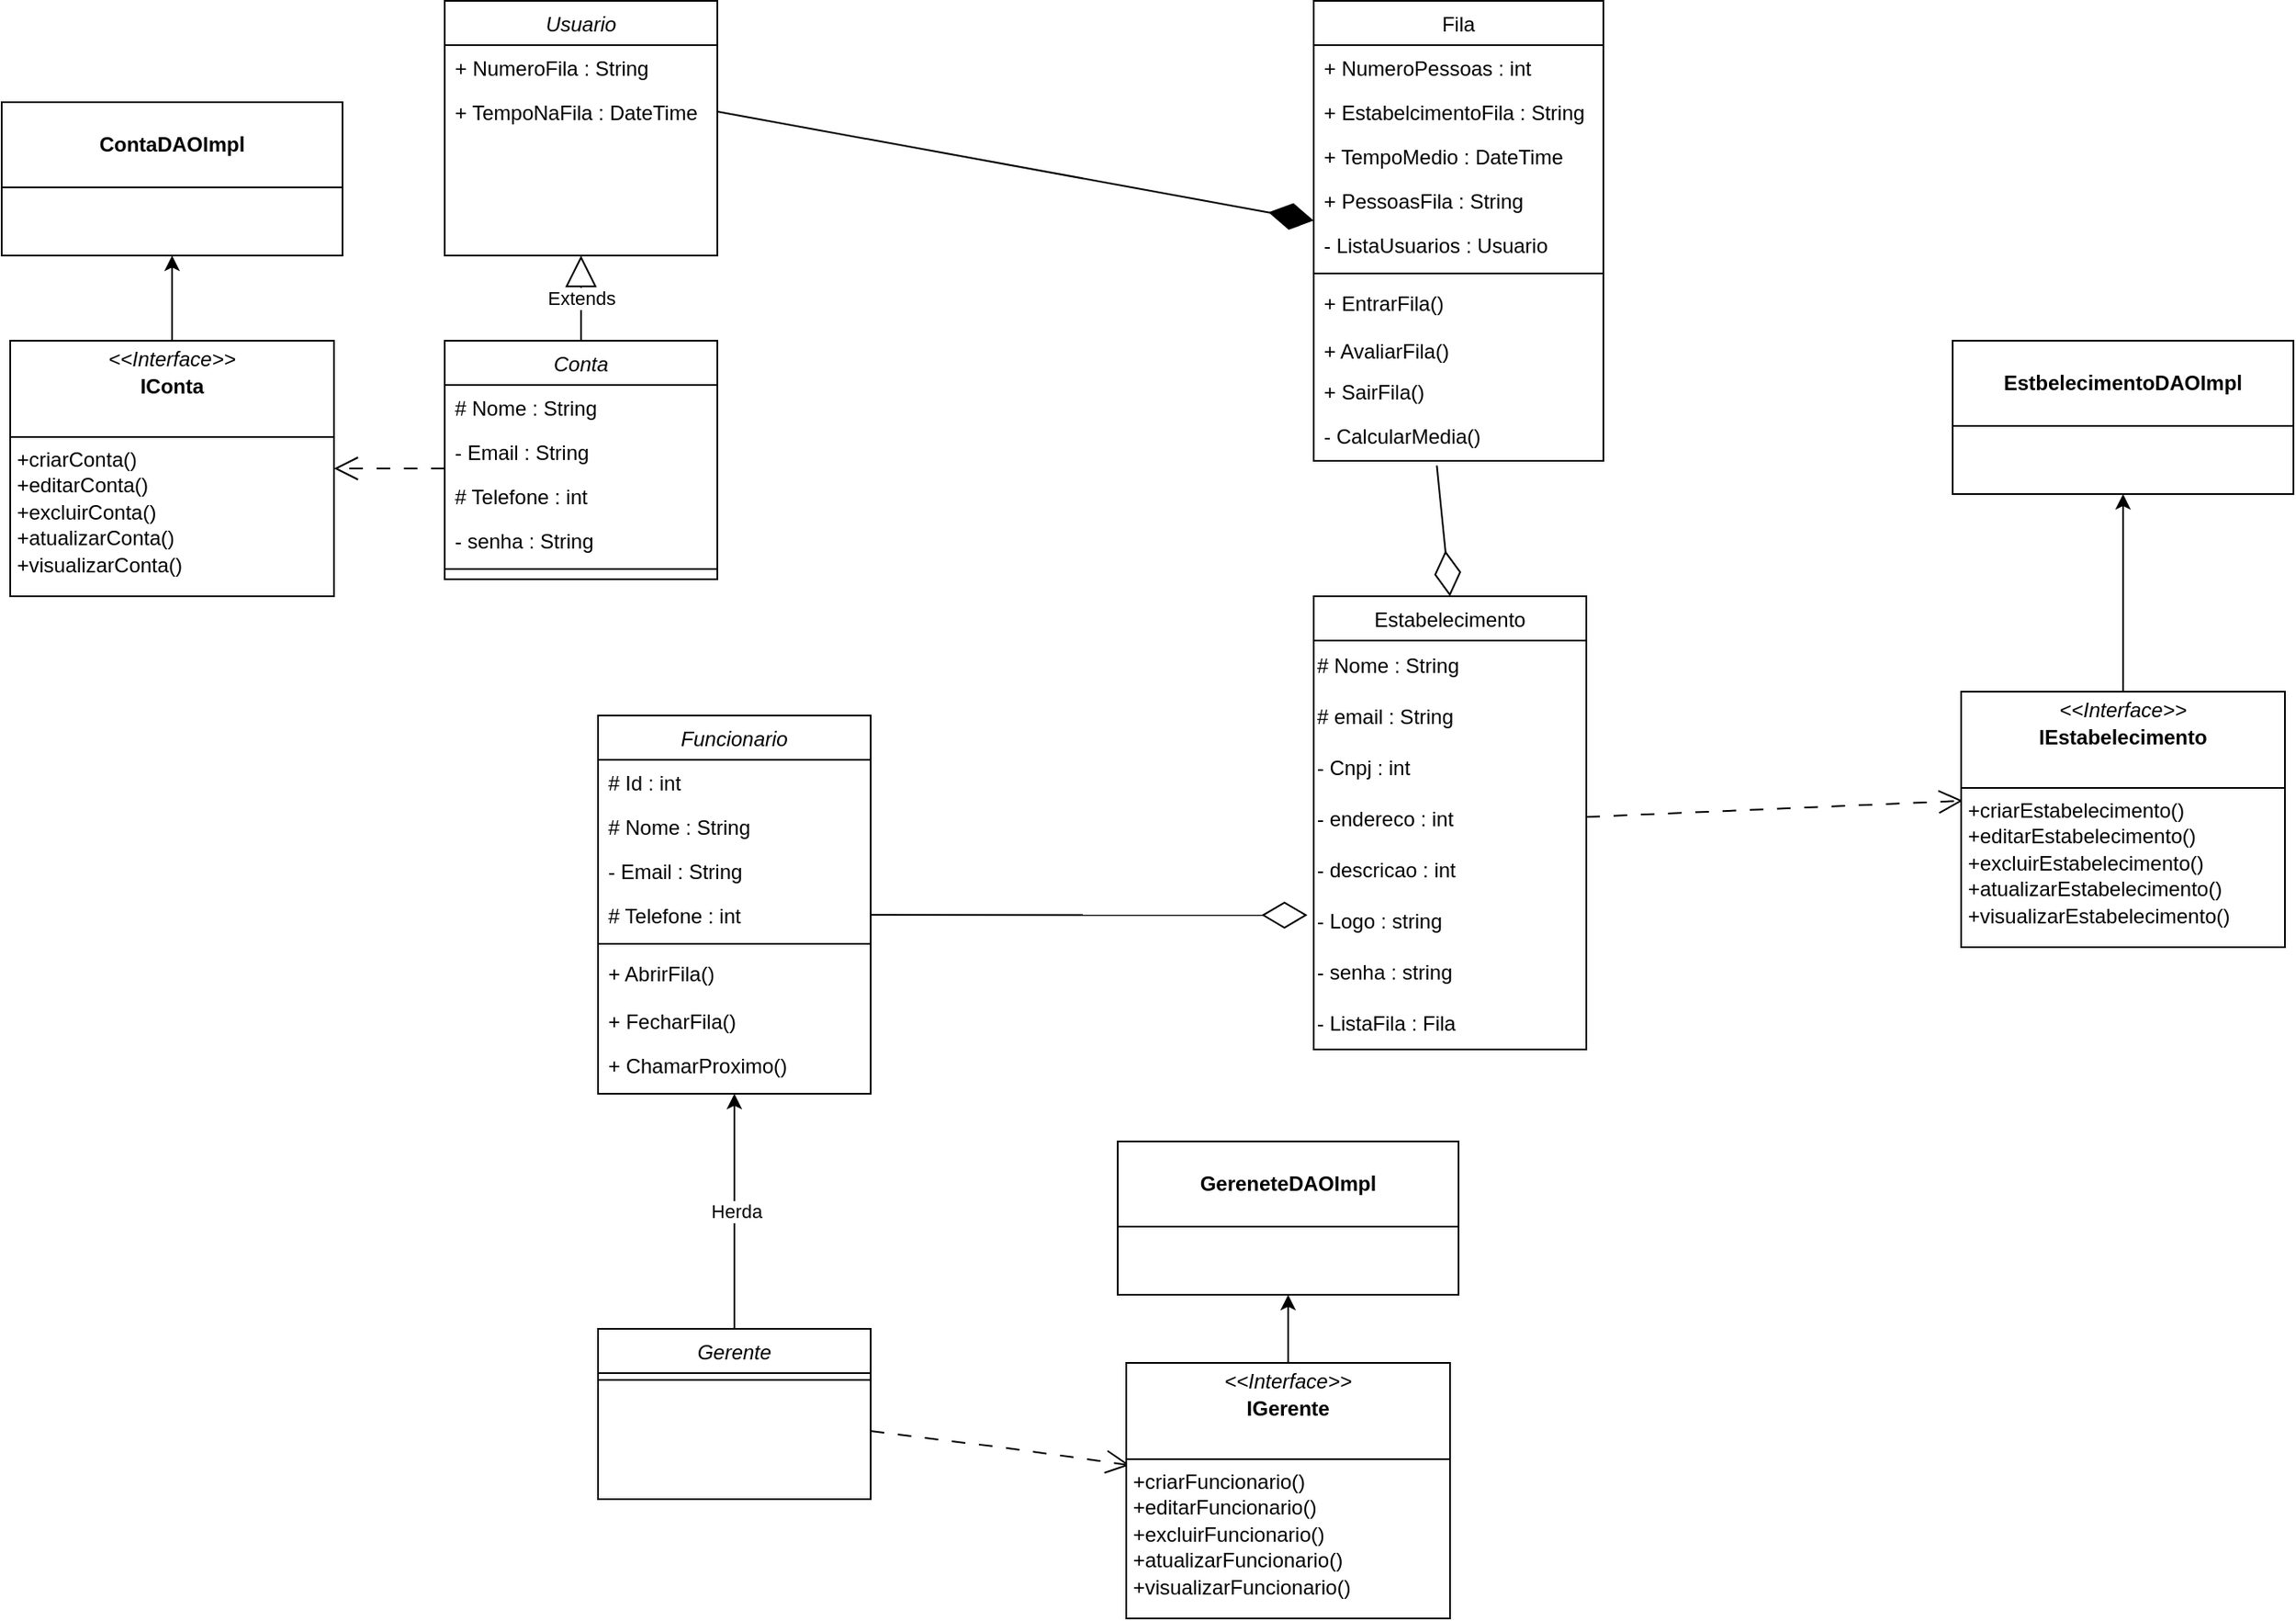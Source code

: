 <mxfile version="24.7.10">
  <diagram id="C5RBs43oDa-KdzZeNtuy" name="Page-1">
    <mxGraphModel dx="2534" dy="434" grid="1" gridSize="10" guides="1" tooltips="1" connect="1" arrows="1" fold="1" page="1" pageScale="1" pageWidth="1654" pageHeight="2336" math="0" shadow="0">
      <root>
        <mxCell id="WIyWlLk6GJQsqaUBKTNV-0" />
        <mxCell id="WIyWlLk6GJQsqaUBKTNV-1" parent="WIyWlLk6GJQsqaUBKTNV-0" />
        <mxCell id="zkfFHV4jXpPFQw0GAbJ--0" value="Usuario" style="swimlane;fontStyle=2;align=center;verticalAlign=top;childLayout=stackLayout;horizontal=1;startSize=26;horizontalStack=0;resizeParent=1;resizeLast=0;collapsible=1;marginBottom=0;rounded=0;shadow=0;strokeWidth=1;" parent="WIyWlLk6GJQsqaUBKTNV-1" vertex="1">
          <mxGeometry x="40" y="50.5" width="160" height="149.5" as="geometry">
            <mxRectangle x="230" y="140" width="160" height="26" as="alternateBounds" />
          </mxGeometry>
        </mxCell>
        <mxCell id="zkfFHV4jXpPFQw0GAbJ--3" value="+ NumeroFila : String" style="text;align=left;verticalAlign=top;spacingLeft=4;spacingRight=4;overflow=hidden;rotatable=0;points=[[0,0.5],[1,0.5]];portConstraint=eastwest;rounded=0;shadow=0;html=0;" parent="zkfFHV4jXpPFQw0GAbJ--0" vertex="1">
          <mxGeometry y="26" width="160" height="26" as="geometry" />
        </mxCell>
        <mxCell id="OesuPlGBDJVTXgy9u66--10" value="+ TempoNaFila : DateTime" style="text;align=left;verticalAlign=top;spacingLeft=4;spacingRight=4;overflow=hidden;rotatable=0;points=[[0,0.5],[1,0.5]];portConstraint=eastwest;rounded=0;shadow=0;html=0;" vertex="1" parent="zkfFHV4jXpPFQw0GAbJ--0">
          <mxGeometry y="52" width="160" height="26" as="geometry" />
        </mxCell>
        <mxCell id="zkfFHV4jXpPFQw0GAbJ--13" value="Estabelecimento" style="swimlane;fontStyle=0;align=center;verticalAlign=top;childLayout=stackLayout;horizontal=1;startSize=26;horizontalStack=0;resizeParent=1;resizeLast=0;collapsible=1;marginBottom=0;rounded=0;shadow=0;strokeWidth=1;" parent="WIyWlLk6GJQsqaUBKTNV-1" vertex="1">
          <mxGeometry x="550" y="400" width="160" height="266" as="geometry">
            <mxRectangle x="460" y="428" width="170" height="26" as="alternateBounds" />
          </mxGeometry>
        </mxCell>
        <mxCell id="OxZJfz9U__2TdvTZLfFU-8" value="# Nome : String" style="text;html=1;align=left;verticalAlign=middle;resizable=0;points=[];autosize=1;strokeColor=none;fillColor=none;" parent="zkfFHV4jXpPFQw0GAbJ--13" vertex="1">
          <mxGeometry y="26" width="160" height="30" as="geometry" />
        </mxCell>
        <mxCell id="OesuPlGBDJVTXgy9u66--11" value="# email : String" style="text;html=1;align=left;verticalAlign=middle;resizable=0;points=[];autosize=1;strokeColor=none;fillColor=none;" vertex="1" parent="zkfFHV4jXpPFQw0GAbJ--13">
          <mxGeometry y="56" width="160" height="30" as="geometry" />
        </mxCell>
        <mxCell id="OxZJfz9U__2TdvTZLfFU-9" value="- Cnpj : int&amp;nbsp;" style="text;html=1;align=left;verticalAlign=middle;resizable=0;points=[];autosize=1;strokeColor=none;fillColor=none;" parent="zkfFHV4jXpPFQw0GAbJ--13" vertex="1">
          <mxGeometry y="86" width="160" height="30" as="geometry" />
        </mxCell>
        <mxCell id="OesuPlGBDJVTXgy9u66--12" value="- endereco : int&amp;nbsp;" style="text;html=1;align=left;verticalAlign=middle;resizable=0;points=[];autosize=1;strokeColor=none;fillColor=none;" vertex="1" parent="zkfFHV4jXpPFQw0GAbJ--13">
          <mxGeometry y="116" width="160" height="30" as="geometry" />
        </mxCell>
        <mxCell id="OesuPlGBDJVTXgy9u66--13" value="- descricao : int&amp;nbsp;" style="text;html=1;align=left;verticalAlign=middle;resizable=0;points=[];autosize=1;strokeColor=none;fillColor=none;" vertex="1" parent="zkfFHV4jXpPFQw0GAbJ--13">
          <mxGeometry y="146" width="160" height="30" as="geometry" />
        </mxCell>
        <mxCell id="On1VSX9t7UI9MAVcBXqq-23" value="- Logo : string&amp;nbsp;" style="text;html=1;align=left;verticalAlign=middle;resizable=0;points=[];autosize=1;strokeColor=none;fillColor=none;" parent="zkfFHV4jXpPFQw0GAbJ--13" vertex="1">
          <mxGeometry y="176" width="160" height="30" as="geometry" />
        </mxCell>
        <mxCell id="OesuPlGBDJVTXgy9u66--14" value="- senha : string&amp;nbsp;" style="text;html=1;align=left;verticalAlign=middle;resizable=0;points=[];autosize=1;strokeColor=none;fillColor=none;" vertex="1" parent="zkfFHV4jXpPFQw0GAbJ--13">
          <mxGeometry y="206" width="160" height="30" as="geometry" />
        </mxCell>
        <mxCell id="ripalVxp7wWvwYJBBbgD-6" value="- ListaFila : Fila" style="text;html=1;align=left;verticalAlign=middle;resizable=0;points=[];autosize=1;strokeColor=none;fillColor=none;" parent="zkfFHV4jXpPFQw0GAbJ--13" vertex="1">
          <mxGeometry y="236" width="160" height="30" as="geometry" />
        </mxCell>
        <mxCell id="zkfFHV4jXpPFQw0GAbJ--17" value="Fila" style="swimlane;fontStyle=0;align=center;verticalAlign=top;childLayout=stackLayout;horizontal=1;startSize=26;horizontalStack=0;resizeParent=1;resizeLast=0;collapsible=1;marginBottom=0;rounded=0;shadow=0;strokeWidth=1;" parent="WIyWlLk6GJQsqaUBKTNV-1" vertex="1">
          <mxGeometry x="550" y="50.5" width="170" height="270" as="geometry">
            <mxRectangle x="550" y="140" width="160" height="26" as="alternateBounds" />
          </mxGeometry>
        </mxCell>
        <mxCell id="zkfFHV4jXpPFQw0GAbJ--18" value="+ NumeroPessoas : int" style="text;align=left;verticalAlign=top;spacingLeft=4;spacingRight=4;overflow=hidden;rotatable=0;points=[[0,0.5],[1,0.5]];portConstraint=eastwest;" parent="zkfFHV4jXpPFQw0GAbJ--17" vertex="1">
          <mxGeometry y="26" width="170" height="26" as="geometry" />
        </mxCell>
        <mxCell id="zkfFHV4jXpPFQw0GAbJ--19" value="+ EstabelcimentoFila : String" style="text;align=left;verticalAlign=top;spacingLeft=4;spacingRight=4;overflow=hidden;rotatable=0;points=[[0,0.5],[1,0.5]];portConstraint=eastwest;rounded=0;shadow=0;html=0;" parent="zkfFHV4jXpPFQw0GAbJ--17" vertex="1">
          <mxGeometry y="52" width="170" height="26" as="geometry" />
        </mxCell>
        <mxCell id="zkfFHV4jXpPFQw0GAbJ--20" value="+ TempoMedio : DateTime" style="text;align=left;verticalAlign=top;spacingLeft=4;spacingRight=4;overflow=hidden;rotatable=0;points=[[0,0.5],[1,0.5]];portConstraint=eastwest;rounded=0;shadow=0;html=0;" parent="zkfFHV4jXpPFQw0GAbJ--17" vertex="1">
          <mxGeometry y="78" width="170" height="26" as="geometry" />
        </mxCell>
        <mxCell id="zkfFHV4jXpPFQw0GAbJ--21" value="+ PessoasFila : String" style="text;align=left;verticalAlign=top;spacingLeft=4;spacingRight=4;overflow=hidden;rotatable=0;points=[[0,0.5],[1,0.5]];portConstraint=eastwest;rounded=0;shadow=0;html=0;" parent="zkfFHV4jXpPFQw0GAbJ--17" vertex="1">
          <mxGeometry y="104" width="170" height="26" as="geometry" />
        </mxCell>
        <mxCell id="ripalVxp7wWvwYJBBbgD-1" value="- ListaUsuarios : Usuario" style="text;align=left;verticalAlign=top;spacingLeft=4;spacingRight=4;overflow=hidden;rotatable=0;points=[[0,0.5],[1,0.5]];portConstraint=eastwest;rounded=0;shadow=0;html=0;" parent="zkfFHV4jXpPFQw0GAbJ--17" vertex="1">
          <mxGeometry y="130" width="170" height="26" as="geometry" />
        </mxCell>
        <mxCell id="OxZJfz9U__2TdvTZLfFU-6" value="" style="line;html=1;strokeWidth=1;align=left;verticalAlign=middle;spacingTop=-1;spacingLeft=3;spacingRight=3;rotatable=0;labelPosition=right;points=[];portConstraint=eastwest;" parent="zkfFHV4jXpPFQw0GAbJ--17" vertex="1">
          <mxGeometry y="156" width="170" height="8" as="geometry" />
        </mxCell>
        <mxCell id="On1VSX9t7UI9MAVcBXqq-22" value="+ EntrarFila()" style="text;align=left;verticalAlign=top;spacingLeft=4;spacingRight=4;overflow=hidden;rotatable=0;points=[[0,0.5],[1,0.5]];portConstraint=eastwest;" parent="zkfFHV4jXpPFQw0GAbJ--17" vertex="1">
          <mxGeometry y="164" width="170" height="28" as="geometry" />
        </mxCell>
        <mxCell id="OxZJfz9U__2TdvTZLfFU-2" value="+ AvaliarFila()" style="text;align=left;verticalAlign=top;spacingLeft=4;spacingRight=4;overflow=hidden;rotatable=0;points=[[0,0.5],[1,0.5]];portConstraint=eastwest;rounded=0;shadow=0;html=0;" parent="zkfFHV4jXpPFQw0GAbJ--17" vertex="1">
          <mxGeometry y="192" width="170" height="24" as="geometry" />
        </mxCell>
        <mxCell id="OxZJfz9U__2TdvTZLfFU-1" value="+ SairFila()" style="text;align=left;verticalAlign=top;spacingLeft=4;spacingRight=4;overflow=hidden;rotatable=0;points=[[0,0.5],[1,0.5]];portConstraint=eastwest;rounded=0;shadow=0;html=0;" parent="zkfFHV4jXpPFQw0GAbJ--17" vertex="1">
          <mxGeometry y="216" width="170" height="26" as="geometry" />
        </mxCell>
        <mxCell id="OxZJfz9U__2TdvTZLfFU-7" value="- CalcularMedia()" style="text;align=left;verticalAlign=top;spacingLeft=4;spacingRight=4;overflow=hidden;rotatable=0;points=[[0,0.5],[1,0.5]];portConstraint=eastwest;" parent="zkfFHV4jXpPFQw0GAbJ--17" vertex="1">
          <mxGeometry y="242" width="170" height="28" as="geometry" />
        </mxCell>
        <mxCell id="On1VSX9t7UI9MAVcBXqq-0" value="Funcionario" style="swimlane;fontStyle=2;align=center;verticalAlign=top;childLayout=stackLayout;horizontal=1;startSize=26;horizontalStack=0;resizeParent=1;resizeLast=0;collapsible=1;marginBottom=0;rounded=0;shadow=0;strokeWidth=1;" parent="WIyWlLk6GJQsqaUBKTNV-1" vertex="1">
          <mxGeometry x="130" y="470" width="160" height="222" as="geometry">
            <mxRectangle x="230" y="140" width="160" height="26" as="alternateBounds" />
          </mxGeometry>
        </mxCell>
        <mxCell id="On1VSX9t7UI9MAVcBXqq-10" value="# Id : int" style="text;align=left;verticalAlign=top;spacingLeft=4;spacingRight=4;overflow=hidden;rotatable=0;points=[[0,0.5],[1,0.5]];portConstraint=eastwest;rounded=0;shadow=0;html=0;" parent="On1VSX9t7UI9MAVcBXqq-0" vertex="1">
          <mxGeometry y="26" width="160" height="26" as="geometry" />
        </mxCell>
        <mxCell id="On1VSX9t7UI9MAVcBXqq-1" value="# Nome : String" style="text;align=left;verticalAlign=top;spacingLeft=4;spacingRight=4;overflow=hidden;rotatable=0;points=[[0,0.5],[1,0.5]];portConstraint=eastwest;" parent="On1VSX9t7UI9MAVcBXqq-0" vertex="1">
          <mxGeometry y="52" width="160" height="26" as="geometry" />
        </mxCell>
        <mxCell id="On1VSX9t7UI9MAVcBXqq-2" value="- Email : String" style="text;align=left;verticalAlign=top;spacingLeft=4;spacingRight=4;overflow=hidden;rotatable=0;points=[[0,0.5],[1,0.5]];portConstraint=eastwest;rounded=0;shadow=0;html=0;" parent="On1VSX9t7UI9MAVcBXqq-0" vertex="1">
          <mxGeometry y="78" width="160" height="26" as="geometry" />
        </mxCell>
        <mxCell id="On1VSX9t7UI9MAVcBXqq-4" value="# Telefone : int" style="text;align=left;verticalAlign=top;spacingLeft=4;spacingRight=4;overflow=hidden;rotatable=0;points=[[0,0.5],[1,0.5]];portConstraint=eastwest;rounded=0;shadow=0;html=0;" parent="On1VSX9t7UI9MAVcBXqq-0" vertex="1">
          <mxGeometry y="104" width="160" height="26" as="geometry" />
        </mxCell>
        <mxCell id="On1VSX9t7UI9MAVcBXqq-5" value="" style="line;html=1;strokeWidth=1;align=left;verticalAlign=middle;spacingTop=-1;spacingLeft=3;spacingRight=3;rotatable=0;labelPosition=right;points=[];portConstraint=eastwest;" parent="On1VSX9t7UI9MAVcBXqq-0" vertex="1">
          <mxGeometry y="130" width="160" height="8" as="geometry" />
        </mxCell>
        <mxCell id="On1VSX9t7UI9MAVcBXqq-6" value="+ AbrirFila()" style="text;align=left;verticalAlign=top;spacingLeft=4;spacingRight=4;overflow=hidden;rotatable=0;points=[[0,0.5],[1,0.5]];portConstraint=eastwest;" parent="On1VSX9t7UI9MAVcBXqq-0" vertex="1">
          <mxGeometry y="138" width="160" height="28" as="geometry" />
        </mxCell>
        <mxCell id="On1VSX9t7UI9MAVcBXqq-7" value="+ FecharFila()" style="text;align=left;verticalAlign=top;spacingLeft=4;spacingRight=4;overflow=hidden;rotatable=0;points=[[0,0.5],[1,0.5]];portConstraint=eastwest;rounded=0;shadow=0;html=0;" parent="On1VSX9t7UI9MAVcBXqq-0" vertex="1">
          <mxGeometry y="166" width="160" height="26" as="geometry" />
        </mxCell>
        <mxCell id="On1VSX9t7UI9MAVcBXqq-8" value="+ ChamarProximo()" style="text;align=left;verticalAlign=top;spacingLeft=4;spacingRight=4;overflow=hidden;rotatable=0;points=[[0,0.5],[1,0.5]];portConstraint=eastwest;rounded=0;shadow=0;html=0;" parent="On1VSX9t7UI9MAVcBXqq-0" vertex="1">
          <mxGeometry y="192" width="160" height="24" as="geometry" />
        </mxCell>
        <mxCell id="On1VSX9t7UI9MAVcBXqq-11" value="Gerente" style="swimlane;fontStyle=2;align=center;verticalAlign=top;childLayout=stackLayout;horizontal=1;startSize=26;horizontalStack=0;resizeParent=1;resizeLast=0;collapsible=1;marginBottom=0;rounded=0;shadow=0;strokeWidth=1;" parent="WIyWlLk6GJQsqaUBKTNV-1" vertex="1">
          <mxGeometry x="130" y="830" width="160" height="100" as="geometry">
            <mxRectangle x="230" y="140" width="160" height="26" as="alternateBounds" />
          </mxGeometry>
        </mxCell>
        <mxCell id="On1VSX9t7UI9MAVcBXqq-16" value="" style="line;html=1;strokeWidth=1;align=left;verticalAlign=middle;spacingTop=-1;spacingLeft=3;spacingRight=3;rotatable=0;labelPosition=right;points=[];portConstraint=eastwest;" parent="On1VSX9t7UI9MAVcBXqq-11" vertex="1">
          <mxGeometry y="26" width="160" height="8" as="geometry" />
        </mxCell>
        <mxCell id="On1VSX9t7UI9MAVcBXqq-20" value="" style="endArrow=classic;html=1;rounded=0;entryX=0.5;entryY=1;entryDx=0;entryDy=0;" parent="WIyWlLk6GJQsqaUBKTNV-1" source="On1VSX9t7UI9MAVcBXqq-11" target="On1VSX9t7UI9MAVcBXqq-0" edge="1">
          <mxGeometry width="50" height="50" relative="1" as="geometry">
            <mxPoint x="410" y="840" as="sourcePoint" />
            <mxPoint x="460" y="790" as="targetPoint" />
          </mxGeometry>
        </mxCell>
        <mxCell id="On1VSX9t7UI9MAVcBXqq-21" value="Herda" style="edgeLabel;html=1;align=center;verticalAlign=middle;resizable=0;points=[];" parent="On1VSX9t7UI9MAVcBXqq-20" vertex="1" connectable="0">
          <mxGeometry x="0.003" y="-1" relative="1" as="geometry">
            <mxPoint as="offset" />
          </mxGeometry>
        </mxCell>
        <mxCell id="jVjZhrkkTO59GXkHHRrO-0" value="Conta" style="swimlane;fontStyle=2;align=center;verticalAlign=top;childLayout=stackLayout;horizontal=1;startSize=26;horizontalStack=0;resizeParent=1;resizeLast=0;collapsible=1;marginBottom=0;rounded=0;shadow=0;strokeWidth=1;" parent="WIyWlLk6GJQsqaUBKTNV-1" vertex="1">
          <mxGeometry x="40" y="250" width="160" height="140" as="geometry">
            <mxRectangle x="230" y="140" width="160" height="26" as="alternateBounds" />
          </mxGeometry>
        </mxCell>
        <mxCell id="jVjZhrkkTO59GXkHHRrO-1" value="# Nome : String" style="text;align=left;verticalAlign=top;spacingLeft=4;spacingRight=4;overflow=hidden;rotatable=0;points=[[0,0.5],[1,0.5]];portConstraint=eastwest;" parent="jVjZhrkkTO59GXkHHRrO-0" vertex="1">
          <mxGeometry y="26" width="160" height="26" as="geometry" />
        </mxCell>
        <mxCell id="jVjZhrkkTO59GXkHHRrO-2" value="- Email : String" style="text;align=left;verticalAlign=top;spacingLeft=4;spacingRight=4;overflow=hidden;rotatable=0;points=[[0,0.5],[1,0.5]];portConstraint=eastwest;rounded=0;shadow=0;html=0;" parent="jVjZhrkkTO59GXkHHRrO-0" vertex="1">
          <mxGeometry y="52" width="160" height="26" as="geometry" />
        </mxCell>
        <mxCell id="jVjZhrkkTO59GXkHHRrO-4" value="# Telefone : int" style="text;align=left;verticalAlign=top;spacingLeft=4;spacingRight=4;overflow=hidden;rotatable=0;points=[[0,0.5],[1,0.5]];portConstraint=eastwest;rounded=0;shadow=0;html=0;" parent="jVjZhrkkTO59GXkHHRrO-0" vertex="1">
          <mxGeometry y="78" width="160" height="26" as="geometry" />
        </mxCell>
        <mxCell id="OesuPlGBDJVTXgy9u66--15" value="- senha : String" style="text;align=left;verticalAlign=top;spacingLeft=4;spacingRight=4;overflow=hidden;rotatable=0;points=[[0,0.5],[1,0.5]];portConstraint=eastwest;rounded=0;shadow=0;html=0;" vertex="1" parent="jVjZhrkkTO59GXkHHRrO-0">
          <mxGeometry y="104" width="160" height="26" as="geometry" />
        </mxCell>
        <mxCell id="jVjZhrkkTO59GXkHHRrO-5" value="" style="line;html=1;strokeWidth=1;align=left;verticalAlign=middle;spacingTop=-1;spacingLeft=3;spacingRight=3;rotatable=0;labelPosition=right;points=[];portConstraint=eastwest;" parent="jVjZhrkkTO59GXkHHRrO-0" vertex="1">
          <mxGeometry y="130" width="160" height="8" as="geometry" />
        </mxCell>
        <mxCell id="ripalVxp7wWvwYJBBbgD-0" value="" style="endArrow=diamondThin;endFill=1;endSize=24;html=1;rounded=0;entryX=0;entryY=0.962;entryDx=0;entryDy=0;entryPerimeter=0;exitX=1;exitY=0.5;exitDx=0;exitDy=0;" parent="WIyWlLk6GJQsqaUBKTNV-1" target="zkfFHV4jXpPFQw0GAbJ--21" edge="1" source="OesuPlGBDJVTXgy9u66--10">
          <mxGeometry width="160" relative="1" as="geometry">
            <mxPoint x="190" y="110" as="sourcePoint" />
            <mxPoint x="480" y="240" as="targetPoint" />
          </mxGeometry>
        </mxCell>
        <mxCell id="ripalVxp7wWvwYJBBbgD-2" value="" style="endArrow=diamondThin;endFill=0;endSize=24;html=1;rounded=0;exitX=0.425;exitY=1.098;exitDx=0;exitDy=0;exitPerimeter=0;entryX=0.5;entryY=0;entryDx=0;entryDy=0;" parent="WIyWlLk6GJQsqaUBKTNV-1" source="OxZJfz9U__2TdvTZLfFU-7" target="zkfFHV4jXpPFQw0GAbJ--13" edge="1">
          <mxGeometry width="160" relative="1" as="geometry">
            <mxPoint x="320" y="340" as="sourcePoint" />
            <mxPoint x="638.321" y="408" as="targetPoint" />
          </mxGeometry>
        </mxCell>
        <mxCell id="ripalVxp7wWvwYJBBbgD-4" value="" style="endArrow=diamondThin;endFill=0;endSize=24;html=1;rounded=0;entryX=-0.023;entryY=0.372;entryDx=0;entryDy=0;entryPerimeter=0;exitX=1;exitY=0.5;exitDx=0;exitDy=0;" parent="WIyWlLk6GJQsqaUBKTNV-1" source="On1VSX9t7UI9MAVcBXqq-4" target="On1VSX9t7UI9MAVcBXqq-23" edge="1">
          <mxGeometry width="160" relative="1" as="geometry">
            <mxPoint x="320" y="340" as="sourcePoint" />
            <mxPoint x="480" y="340" as="targetPoint" />
          </mxGeometry>
        </mxCell>
        <mxCell id="ripalVxp7wWvwYJBBbgD-5" value="Extends" style="endArrow=block;endSize=16;endFill=0;html=1;rounded=0;exitX=0.5;exitY=0;exitDx=0;exitDy=0;entryX=0.5;entryY=1;entryDx=0;entryDy=0;" parent="WIyWlLk6GJQsqaUBKTNV-1" source="jVjZhrkkTO59GXkHHRrO-0" edge="1" target="zkfFHV4jXpPFQw0GAbJ--0">
          <mxGeometry width="160" relative="1" as="geometry">
            <mxPoint x="320" y="210" as="sourcePoint" />
            <mxPoint x="100" y="180" as="targetPoint" />
          </mxGeometry>
        </mxCell>
        <mxCell id="ugcQW6gwYXr4OQDN5RNC-0" value="" style="endArrow=open;html=1;rounded=0;dashed=1;dashPattern=8 8;endFill=0;strokeWidth=1;endSize=12;entryX=0.005;entryY=0.427;entryDx=0;entryDy=0;entryPerimeter=0;" parent="WIyWlLk6GJQsqaUBKTNV-1" source="zkfFHV4jXpPFQw0GAbJ--13" target="OesuPlGBDJVTXgy9u66--1" edge="1">
          <mxGeometry width="50" height="50" relative="1" as="geometry">
            <mxPoint x="590" y="530" as="sourcePoint" />
            <mxPoint x="980" y="474.659" as="targetPoint" />
          </mxGeometry>
        </mxCell>
        <mxCell id="ugcQW6gwYXr4OQDN5RNC-9" value="EstbelecimentoDAOImpl" style="swimlane;whiteSpace=wrap;html=1;startSize=50;" parent="WIyWlLk6GJQsqaUBKTNV-1" vertex="1">
          <mxGeometry x="925" y="250" width="200" height="90" as="geometry" />
        </mxCell>
        <mxCell id="ugcQW6gwYXr4OQDN5RNC-10" value="" style="endArrow=classic;html=1;rounded=0;exitX=0.5;exitY=0;exitDx=0;exitDy=0;" parent="WIyWlLk6GJQsqaUBKTNV-1" source="OesuPlGBDJVTXgy9u66--1" target="ugcQW6gwYXr4OQDN5RNC-9" edge="1">
          <mxGeometry width="50" height="50" relative="1" as="geometry">
            <mxPoint x="1088.741" y="320" as="sourcePoint" />
            <mxPoint x="630" y="390" as="targetPoint" />
          </mxGeometry>
        </mxCell>
        <mxCell id="ugcQW6gwYXr4OQDN5RNC-40" value="" style="endArrow=open;html=1;rounded=0;dashed=1;dashPattern=8 8;endFill=0;strokeWidth=1;endSize=12;entryX=0.011;entryY=0.4;entryDx=0;entryDy=0;entryPerimeter=0;" parent="WIyWlLk6GJQsqaUBKTNV-1" source="On1VSX9t7UI9MAVcBXqq-11" target="OesuPlGBDJVTXgy9u66--0" edge="1">
          <mxGeometry width="50" height="50" relative="1" as="geometry">
            <mxPoint x="730" y="518" as="sourcePoint" />
            <mxPoint x="430" y="912.836" as="targetPoint" />
            <Array as="points">
              <mxPoint x="370" y="900" />
            </Array>
          </mxGeometry>
        </mxCell>
        <mxCell id="OesuPlGBDJVTXgy9u66--0" value="&lt;p style=&quot;margin: 4px 0px 0px; text-align: center; line-height: 130%;&quot;&gt;&lt;i&gt;&amp;lt;&amp;lt;Interface&amp;gt;&amp;gt;&lt;/i&gt;&lt;br&gt;&lt;b&gt;IGerente&lt;/b&gt;&lt;/p&gt;&lt;br&gt;&lt;hr size=&quot;1&quot; style=&quot;border-style: solid; line-height: 130%;&quot;&gt;&lt;p style=&quot;margin: 0px 0px 0px 4px; line-height: 130%;&quot;&gt;&lt;span style=&quot;background-color: initial;&quot;&gt;+criarFuncionario()&lt;/span&gt;&lt;/p&gt;&lt;p style=&quot;margin: 0px 0px 0px 4px; line-height: 130%;&quot;&gt;+editarFuncionario()&lt;br&gt;+excluirFuncionario()&lt;br&gt;+atualizarFuncionario()&lt;/p&gt;&lt;p style=&quot;margin: 0px 0px 0px 4px; line-height: 130%;&quot;&gt;+visualizarFuncionario()&lt;br&gt;&lt;br&gt;&lt;br&gt;&lt;/p&gt;" style="verticalAlign=top;align=left;overflow=fill;html=1;whiteSpace=wrap;" vertex="1" parent="WIyWlLk6GJQsqaUBKTNV-1">
          <mxGeometry x="440" y="850" width="190" height="150" as="geometry" />
        </mxCell>
        <mxCell id="OesuPlGBDJVTXgy9u66--1" value="&lt;p style=&quot;margin: 4px 0px 0px; text-align: center; line-height: 130%;&quot;&gt;&lt;i&gt;&amp;lt;&amp;lt;Interface&amp;gt;&amp;gt;&lt;/i&gt;&lt;br&gt;&lt;b&gt;IEstabelecimento&lt;/b&gt;&lt;/p&gt;&lt;br&gt;&lt;hr size=&quot;1&quot; style=&quot;border-style: solid; line-height: 130%;&quot;&gt;&lt;p style=&quot;margin: 0px 0px 0px 4px; line-height: 130%;&quot;&gt;&lt;span style=&quot;background-color: initial;&quot;&gt;+criarEstabelecimento()&lt;/span&gt;&lt;/p&gt;&lt;p style=&quot;margin: 0px 0px 0px 4px; line-height: 130%;&quot;&gt;+editarEstabelecimento()&lt;br&gt;+excluirEstabelecimento()&lt;br&gt;+atualizarEstabelecimento()&lt;/p&gt;&lt;p style=&quot;margin: 0px 0px 0px 4px; line-height: 130%;&quot;&gt;+visualizarEstabelecimento()&lt;br&gt;&lt;br&gt;&lt;br&gt;&lt;/p&gt;" style="verticalAlign=top;align=left;overflow=fill;html=1;whiteSpace=wrap;" vertex="1" parent="WIyWlLk6GJQsqaUBKTNV-1">
          <mxGeometry x="930" y="456" width="190" height="150" as="geometry" />
        </mxCell>
        <mxCell id="OesuPlGBDJVTXgy9u66--2" value="GereneteDAOImpl" style="swimlane;whiteSpace=wrap;html=1;startSize=50;" vertex="1" parent="WIyWlLk6GJQsqaUBKTNV-1">
          <mxGeometry x="435" y="720" width="200" height="90" as="geometry" />
        </mxCell>
        <mxCell id="OesuPlGBDJVTXgy9u66--4" value="" style="endArrow=classic;html=1;rounded=0;exitX=0.5;exitY=0;exitDx=0;exitDy=0;entryX=0.5;entryY=1;entryDx=0;entryDy=0;" edge="1" parent="WIyWlLk6GJQsqaUBKTNV-1" source="OesuPlGBDJVTXgy9u66--0" target="OesuPlGBDJVTXgy9u66--2">
          <mxGeometry width="50" height="50" relative="1" as="geometry">
            <mxPoint x="700" y="900" as="sourcePoint" />
            <mxPoint x="704" y="780" as="targetPoint" />
          </mxGeometry>
        </mxCell>
        <mxCell id="OesuPlGBDJVTXgy9u66--5" value="&lt;p style=&quot;margin: 4px 0px 0px; text-align: center; line-height: 130%;&quot;&gt;&lt;i&gt;&amp;lt;&amp;lt;Interface&amp;gt;&amp;gt;&lt;/i&gt;&lt;br&gt;&lt;b&gt;IConta&lt;/b&gt;&lt;/p&gt;&lt;br&gt;&lt;hr size=&quot;1&quot; style=&quot;border-style: solid; line-height: 130%;&quot;&gt;&lt;p style=&quot;margin: 0px 0px 0px 4px; line-height: 130%;&quot;&gt;&lt;span style=&quot;background-color: initial;&quot;&gt;+criarConta()&lt;/span&gt;&lt;/p&gt;&lt;p style=&quot;margin: 0px 0px 0px 4px; line-height: 130%;&quot;&gt;+editarConta()&lt;br&gt;+excluirConta()&lt;br&gt;+atualizarConta()&lt;/p&gt;&lt;p style=&quot;margin: 0px 0px 0px 4px; line-height: 130%;&quot;&gt;+visualizarConta()&lt;br&gt;&lt;br&gt;&lt;br&gt;&lt;/p&gt;" style="verticalAlign=top;align=left;overflow=fill;html=1;whiteSpace=wrap;" vertex="1" parent="WIyWlLk6GJQsqaUBKTNV-1">
          <mxGeometry x="-215" y="250" width="190" height="150" as="geometry" />
        </mxCell>
        <mxCell id="OesuPlGBDJVTXgy9u66--6" value="" style="endArrow=open;html=1;rounded=0;dashed=1;dashPattern=8 8;endFill=0;strokeWidth=1;endSize=12;entryX=1;entryY=0.5;entryDx=0;entryDy=0;" edge="1" parent="WIyWlLk6GJQsqaUBKTNV-1" target="OesuPlGBDJVTXgy9u66--5">
          <mxGeometry width="50" height="50" relative="1" as="geometry">
            <mxPoint x="40" y="325" as="sourcePoint" />
            <mxPoint x="40" y="610" as="targetPoint" />
            <Array as="points" />
          </mxGeometry>
        </mxCell>
        <mxCell id="OesuPlGBDJVTXgy9u66--7" value="ContaDAOImpl" style="swimlane;whiteSpace=wrap;html=1;startSize=50;" vertex="1" parent="WIyWlLk6GJQsqaUBKTNV-1">
          <mxGeometry x="-220" y="110" width="200" height="90" as="geometry" />
        </mxCell>
        <mxCell id="OesuPlGBDJVTXgy9u66--8" value="" style="endArrow=classic;html=1;rounded=0;entryX=0.5;entryY=1;entryDx=0;entryDy=0;exitX=0.5;exitY=0;exitDx=0;exitDy=0;" edge="1" parent="WIyWlLk6GJQsqaUBKTNV-1" source="OesuPlGBDJVTXgy9u66--5" target="OesuPlGBDJVTXgy9u66--7">
          <mxGeometry width="50" height="50" relative="1" as="geometry">
            <mxPoint x="-120" y="250" as="sourcePoint" />
            <mxPoint x="-130" y="190" as="targetPoint" />
          </mxGeometry>
        </mxCell>
      </root>
    </mxGraphModel>
  </diagram>
</mxfile>

